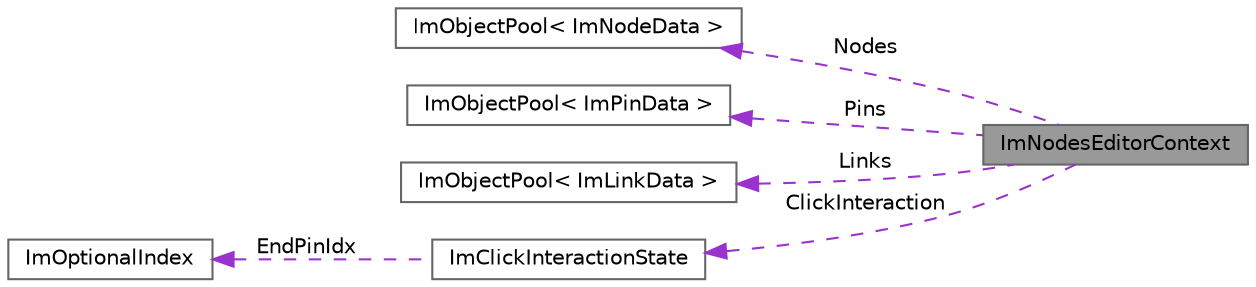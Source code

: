 digraph "ImNodesEditorContext"
{
 // LATEX_PDF_SIZE
  bgcolor="transparent";
  edge [fontname=Helvetica,fontsize=10,labelfontname=Helvetica,labelfontsize=10];
  node [fontname=Helvetica,fontsize=10,shape=box,height=0.2,width=0.4];
  rankdir="LR";
  Node1 [label="ImNodesEditorContext",height=0.2,width=0.4,color="gray40", fillcolor="grey60", style="filled", fontcolor="black",tooltip=" "];
  Node2 -> Node1 [dir="back",color="darkorchid3",style="dashed",label=" Nodes" ];
  Node2 [label="ImObjectPool\< ImNodeData \>",height=0.2,width=0.4,color="gray40", fillcolor="white", style="filled",URL="$struct_im_object_pool.html",tooltip=" "];
  Node3 -> Node1 [dir="back",color="darkorchid3",style="dashed",label=" Pins" ];
  Node3 [label="ImObjectPool\< ImPinData \>",height=0.2,width=0.4,color="gray40", fillcolor="white", style="filled",URL="$struct_im_object_pool.html",tooltip=" "];
  Node4 -> Node1 [dir="back",color="darkorchid3",style="dashed",label=" Links" ];
  Node4 [label="ImObjectPool\< ImLinkData \>",height=0.2,width=0.4,color="gray40", fillcolor="white", style="filled",URL="$struct_im_object_pool.html",tooltip=" "];
  Node5 -> Node1 [dir="back",color="darkorchid3",style="dashed",label=" ClickInteraction" ];
  Node5 [label="ImClickInteractionState",height=0.2,width=0.4,color="gray40", fillcolor="white", style="filled",URL="$struct_im_click_interaction_state.html",tooltip=" "];
  Node6 -> Node5 [dir="back",color="darkorchid3",style="dashed",label=" EndPinIdx" ];
  Node6 [label="ImOptionalIndex",height=0.2,width=0.4,color="gray40", fillcolor="white", style="filled",URL="$struct_im_optional_index.html",tooltip=" "];
}
